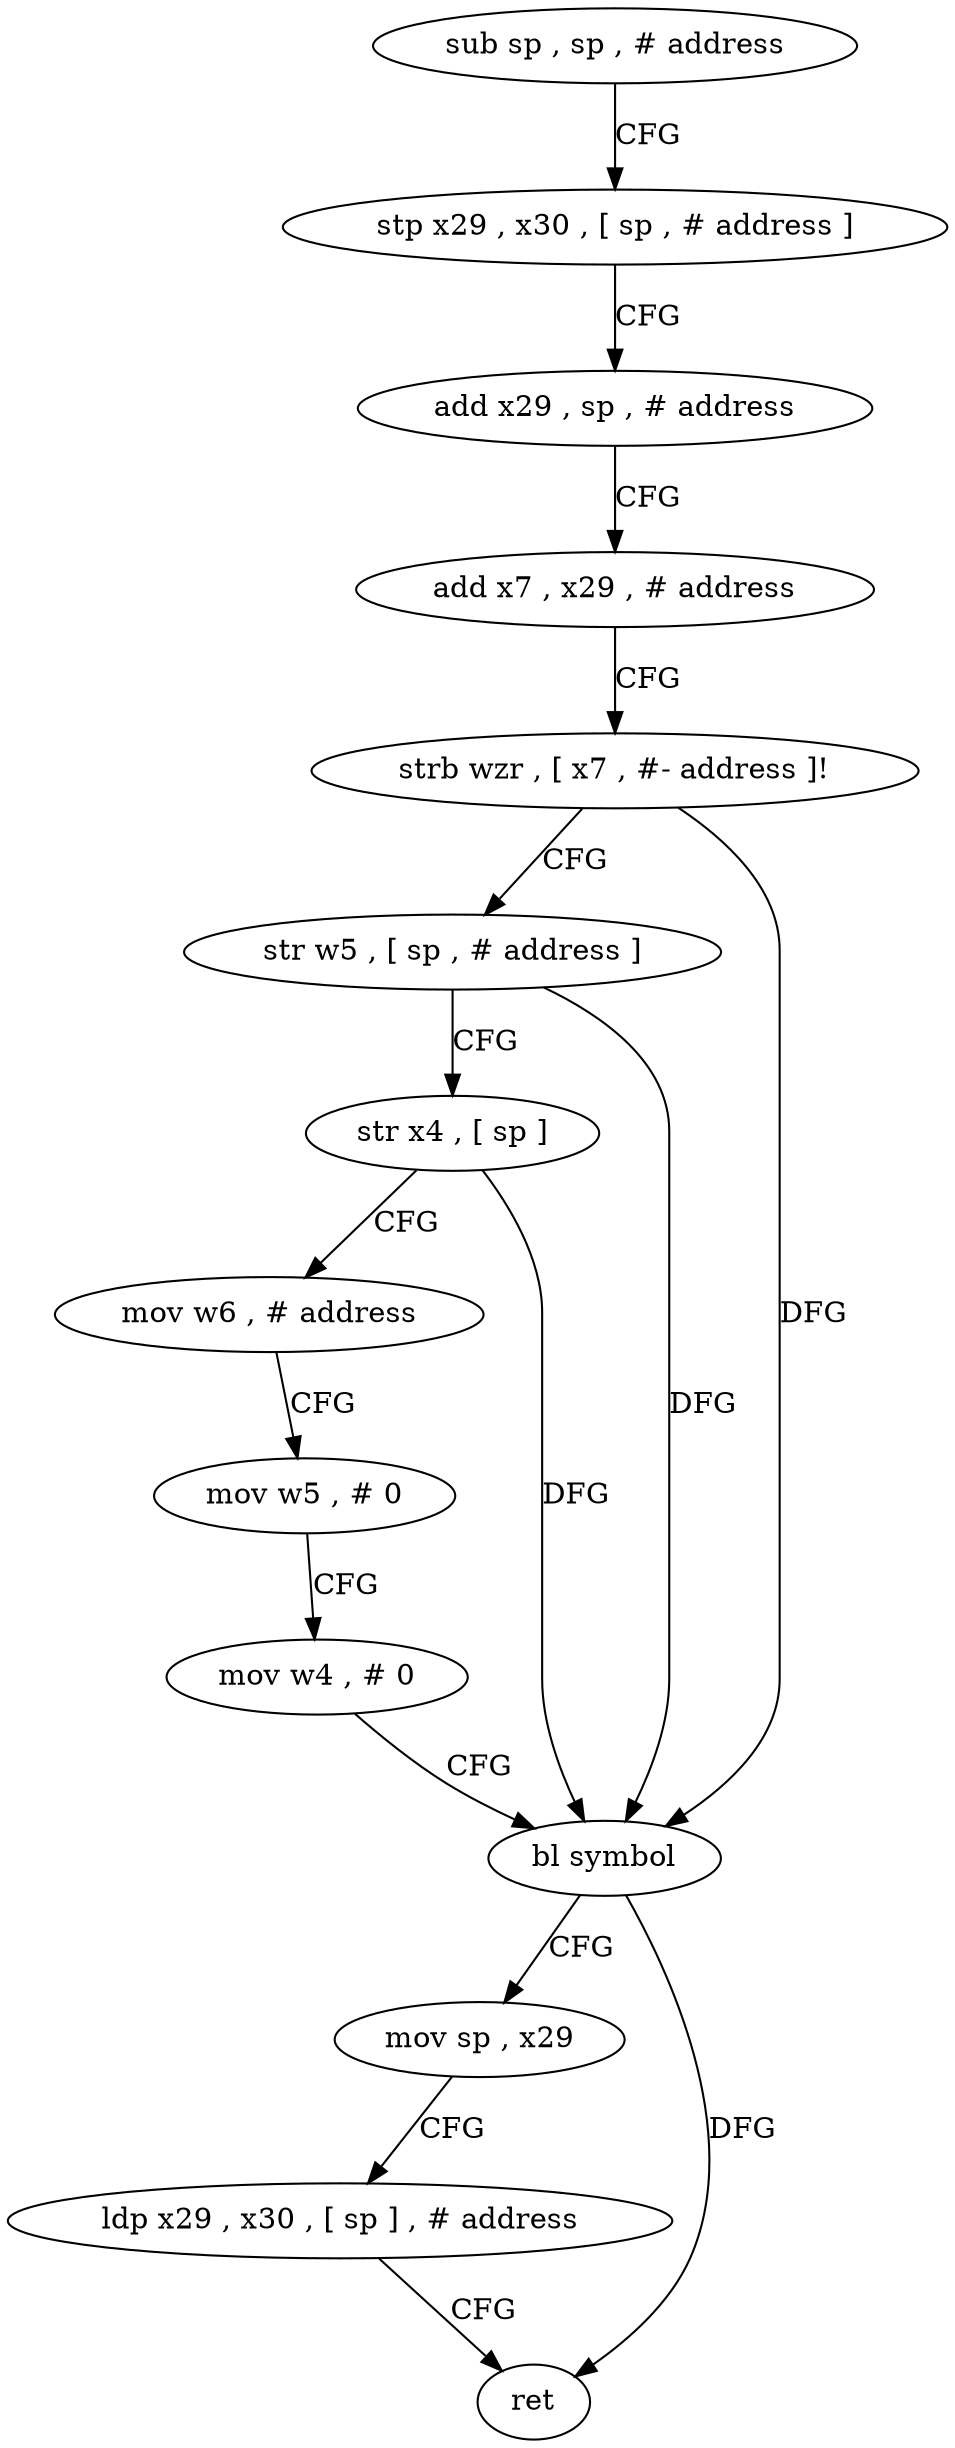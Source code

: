 digraph "func" {
"4404180" [label = "sub sp , sp , # address" ]
"4404184" [label = "stp x29 , x30 , [ sp , # address ]" ]
"4404188" [label = "add x29 , sp , # address" ]
"4404192" [label = "add x7 , x29 , # address" ]
"4404196" [label = "strb wzr , [ x7 , #- address ]!" ]
"4404200" [label = "str w5 , [ sp , # address ]" ]
"4404204" [label = "str x4 , [ sp ]" ]
"4404208" [label = "mov w6 , # address" ]
"4404212" [label = "mov w5 , # 0" ]
"4404216" [label = "mov w4 , # 0" ]
"4404220" [label = "bl symbol" ]
"4404224" [label = "mov sp , x29" ]
"4404228" [label = "ldp x29 , x30 , [ sp ] , # address" ]
"4404232" [label = "ret" ]
"4404180" -> "4404184" [ label = "CFG" ]
"4404184" -> "4404188" [ label = "CFG" ]
"4404188" -> "4404192" [ label = "CFG" ]
"4404192" -> "4404196" [ label = "CFG" ]
"4404196" -> "4404200" [ label = "CFG" ]
"4404196" -> "4404220" [ label = "DFG" ]
"4404200" -> "4404204" [ label = "CFG" ]
"4404200" -> "4404220" [ label = "DFG" ]
"4404204" -> "4404208" [ label = "CFG" ]
"4404204" -> "4404220" [ label = "DFG" ]
"4404208" -> "4404212" [ label = "CFG" ]
"4404212" -> "4404216" [ label = "CFG" ]
"4404216" -> "4404220" [ label = "CFG" ]
"4404220" -> "4404224" [ label = "CFG" ]
"4404220" -> "4404232" [ label = "DFG" ]
"4404224" -> "4404228" [ label = "CFG" ]
"4404228" -> "4404232" [ label = "CFG" ]
}
